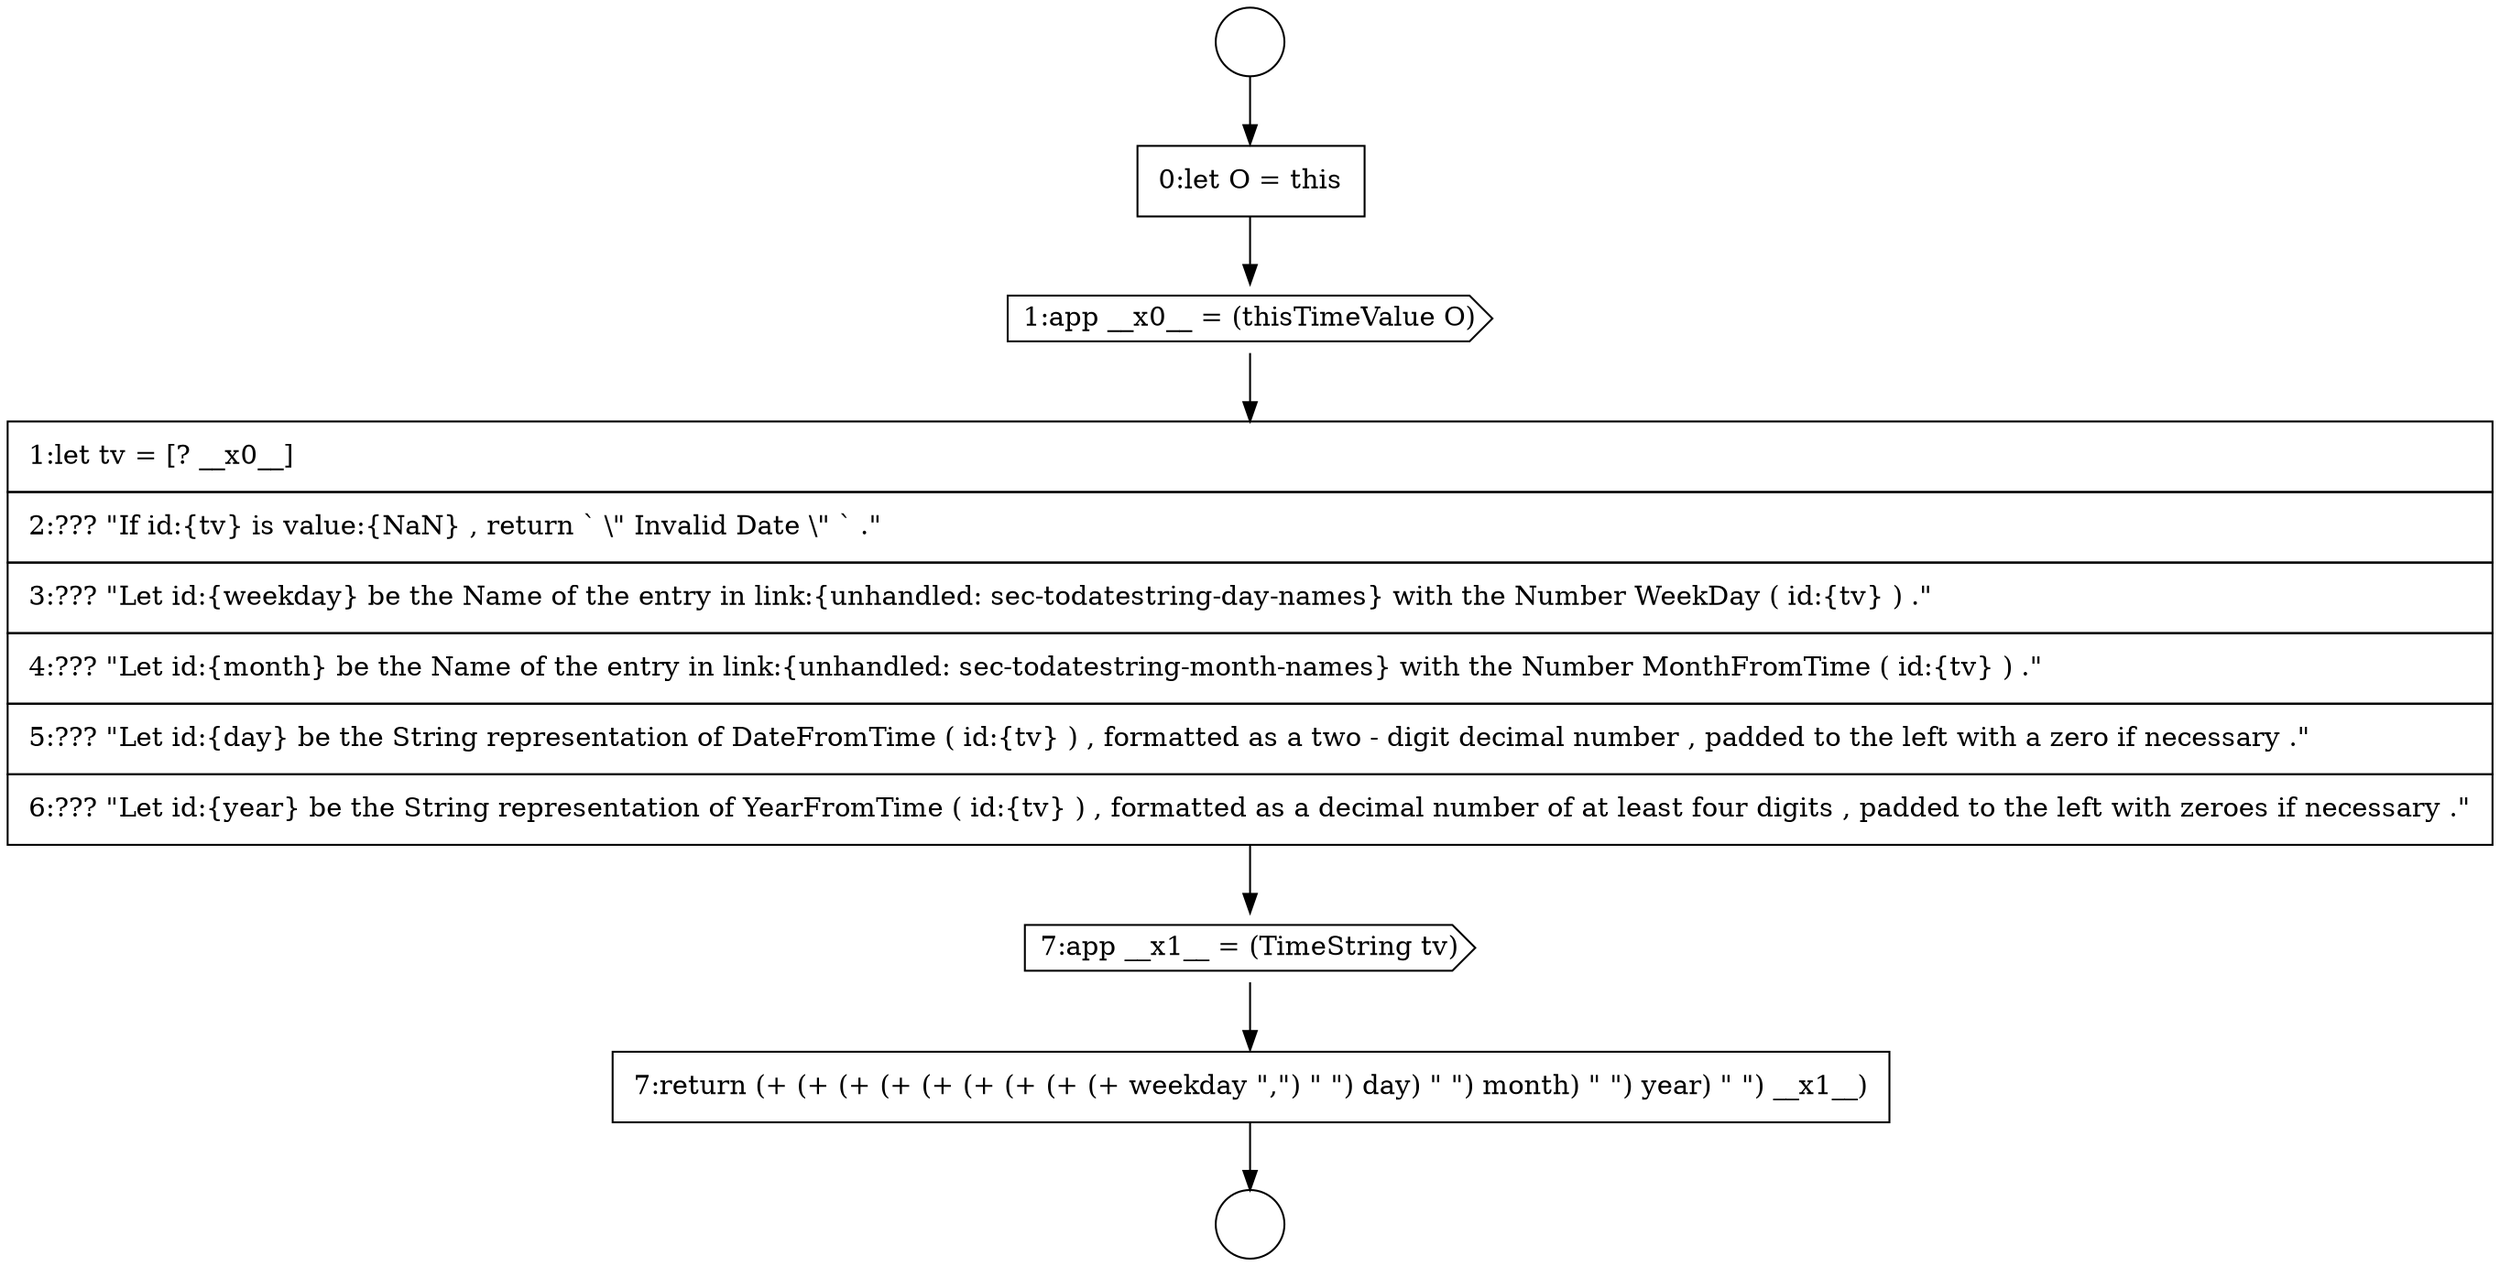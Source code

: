 digraph {
  node12731 [shape=cds, label=<<font color="black">7:app __x1__ = (TimeString tv)</font>> color="black" fillcolor="white" style=filled]
  node12732 [shape=none, margin=0, label=<<font color="black">
    <table border="0" cellborder="1" cellspacing="0" cellpadding="10">
      <tr><td align="left">7:return (+ (+ (+ (+ (+ (+ (+ (+ (+ weekday &quot;,&quot;) &quot; &quot;) day) &quot; &quot;) month) &quot; &quot;) year) &quot; &quot;) __x1__)</td></tr>
    </table>
  </font>> color="black" fillcolor="white" style=filled]
  node12728 [shape=none, margin=0, label=<<font color="black">
    <table border="0" cellborder="1" cellspacing="0" cellpadding="10">
      <tr><td align="left">0:let O = this</td></tr>
    </table>
  </font>> color="black" fillcolor="white" style=filled]
  node12727 [shape=circle label=" " color="black" fillcolor="white" style=filled]
  node12726 [shape=circle label=" " color="black" fillcolor="white" style=filled]
  node12730 [shape=none, margin=0, label=<<font color="black">
    <table border="0" cellborder="1" cellspacing="0" cellpadding="10">
      <tr><td align="left">1:let tv = [? __x0__]</td></tr>
      <tr><td align="left">2:??? &quot;If id:{tv} is value:{NaN} , return ` \&quot; Invalid Date \&quot; ` .&quot;</td></tr>
      <tr><td align="left">3:??? &quot;Let id:{weekday} be the Name of the entry in link:{unhandled: sec-todatestring-day-names} with the Number WeekDay ( id:{tv} ) .&quot;</td></tr>
      <tr><td align="left">4:??? &quot;Let id:{month} be the Name of the entry in link:{unhandled: sec-todatestring-month-names} with the Number MonthFromTime ( id:{tv} ) .&quot;</td></tr>
      <tr><td align="left">5:??? &quot;Let id:{day} be the String representation of DateFromTime ( id:{tv} ) , formatted as a two - digit decimal number , padded to the left with a zero if necessary .&quot;</td></tr>
      <tr><td align="left">6:??? &quot;Let id:{year} be the String representation of YearFromTime ( id:{tv} ) , formatted as a decimal number of at least four digits , padded to the left with zeroes if necessary .&quot;</td></tr>
    </table>
  </font>> color="black" fillcolor="white" style=filled]
  node12729 [shape=cds, label=<<font color="black">1:app __x0__ = (thisTimeValue O)</font>> color="black" fillcolor="white" style=filled]
  node12732 -> node12727 [ color="black"]
  node12731 -> node12732 [ color="black"]
  node12729 -> node12730 [ color="black"]
  node12728 -> node12729 [ color="black"]
  node12726 -> node12728 [ color="black"]
  node12730 -> node12731 [ color="black"]
}
